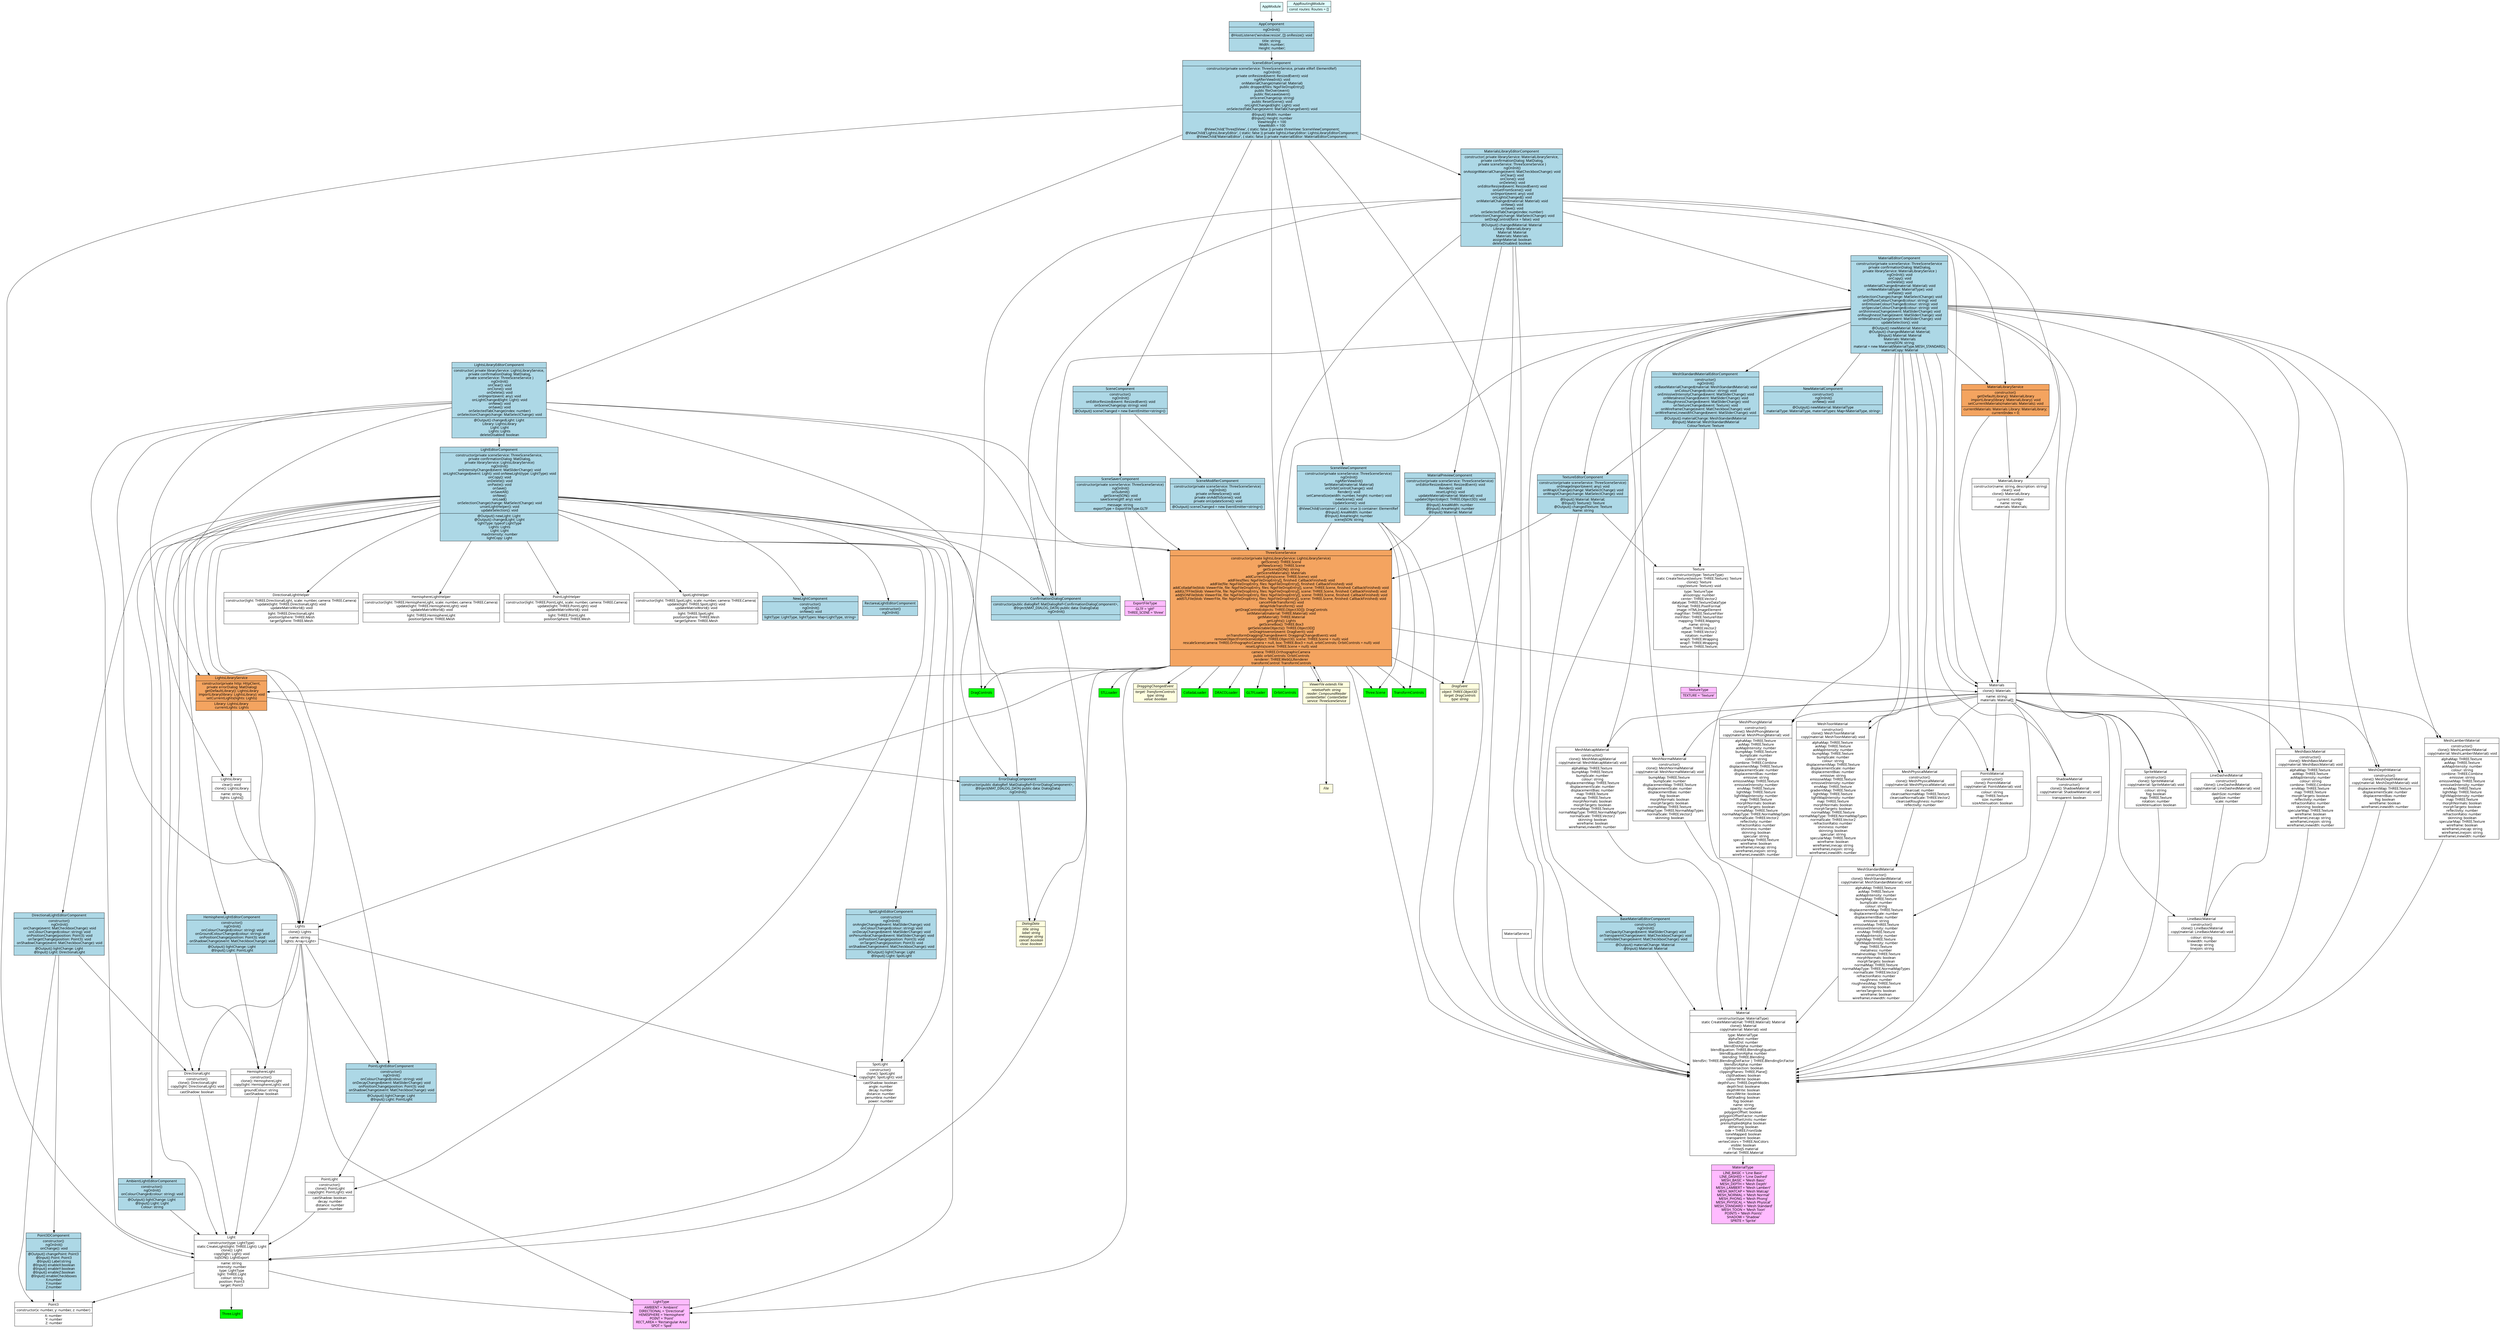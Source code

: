 digraph SceneEditor {
 // Interfaces.
 node [shape=record, fontname="Calibri italic", fontsize="14", style="filled", fillcolor="lightyellow", shape="record"];
 DialogData [label="{DialogData |
  title: string\n
  label: string\n
  message: string\n
  cancel: boolean\n
  close: boolean
 }"]
 DragEvent [label="{DragEvent |
  object: THREE.Object3D\n
  target: DragControls\n
  type: string
 }"]
 DraggingChangedEvent [label="{DraggingChangedEvent |
  target: TransformControls\n
  type: string\n
  value: boolean
 }"]
 ViewerFile [label="{ViewerFile extends File |
  relativePath: string\n
  reader: CompoundReader\n
  contentSetter: ContentSetter\n
  service: ThreeSceneService
 }"]
 File

 // Classes.
 node [fontname="Calibri", fillcolor="white"];
 DirectionalLight [label="{DirectionalLight |
   constructor()\n
   clone(): DirectionalLight\n
   copy(light: DirectionalLight): void
   |
   castShadow: boolean
 }"]
 DirectionalLightHelper [label="{DirectionalLightHelper |
   constructor(light: THREE.DirectionalLight, scale: number, camera: THREE.Camera)\n
   update(light: THREE.DirectionalLight): void\n
   updateMatrixWorld(): void
   |
   light: THREE.DirectionalLight\n
   positionSphere: THREE.Mesh\n
   targetSphere: THREE.Mesh
 }"]
  HemisphereLight [label="{HemisphereLight |
    constructor()\n
    clone(): HemisphereLight\n
    copy(light: HemisphereLight): void
    |
    groundColour: string\n
    castShadow: boolean
  }"]
 HemisphereLightHelper [label="{HemisphereLightHelper |
   constructor(light: THREE.HemisphereLight, scale: number, camera: THREE.Camera)\n
   update(light: THREE.HemisphereLight): void\n
   updateMatrixWorld(): void
   |
   light: THREE.HemisphereLight\n
   positionSphere: THREE.Mesh
 }"]
 Light [label="{Light |
   constructor(type: LightType)\n
   static CreateLight(light: THREE.Light): Light\n
   clone(): Light\n
   copy(light: Light): void\n
   toJSON(): LightExport
   |
    name: string\n
    intensity: number\n
    type: LightType\n
    light: THREE.Light\n
    colour: string\n
    position: Point3\n
    target: Point3
 }"]
 Lights [label="{Lights |
    clone(): Lights
   |
    name: string\n
    lights: Array\<Light\>
 }"]
 LightsLibrary [label="{LightsLibrary |
    clear(): void\n
    clone(): LightsLibrary
    |
    name: string\n
    lights: Lights[]
 }"]
 LineBasicMaterial [label="{LineBasicMaterial |
    constructor()\n
    clone(): LineBasicMaterial\n
    copy(material: LineBasicMaterial): void
    |
    colour: string\n
    linewidth: number\n
    linecap: string\n
    linejoin: string
 }"]
 LineBasicMaterial [label="{LineBasicMaterial |
    constructor()\n
    clone(): LineBasicMaterial\n
    copy(material: LineBasicMaterial): void
    |
    colour: string\n
    linewidth: number\n
    linecap: string\n
    linejoin: string
 }"]
 LineDashedMaterial [label="{LineDashedMaterial |
    constructor()\n
    clone(): LineDashedMaterial\n
    copy(material: LineDashedMaterial): void
    |
    dashSize: number\n
    gapSize: number\n
    scale: number
 }"]
 Material  [label="{Material |
   constructor(type: MaterialType)\n
   static CreateMaterial(mat: THREE.Material): Material\n
   clone(): Material\n
   copy(material: Material): void
   |
    type: MaterialType\n
    alphaTest: number\n
    blendDst: number\n
    blendDstAlpha: number\n
    blendEquation: THREE.BlendingEquation\n
    blendEquationAlpha: number\n
    blending: THREE.Blending\n
    blendSrc: THREE.BlendingDstFactor \| THREE.BlendingSrcFactor\n
    blendSrcAlpha: number\n
    clipIntersection: boolean\n
    clippingPlanes: THREE.Plane[]\n
    clipShadows: boolean\n
    colourWrite: boolean\n
    depthFunc: THREE.DepthModes\n
    depthTest: booleane\n
    depthWrite: boolean\n
    stencilWrite: boolean\n
    flatShading: boolean\n
    fog: boolean\n
    name: string\n
    opacity: number\n
    polygonOffset: boolean\n
    polygonOffsetFactor: number\n
    polygonOffsetUnits: number\n
    premultipliedAlpha: boolean\n
    dithering: boolean\n
    side = THREE.FrontSide\n
    toneMapped: boolean\n
    transparent: boolean\n
    vertexColors = THREE.NoColors\n
    visible: boolean\n
    // ThreeJS material\n
    material: THREE.Material\n
 }"]
 MaterialLibrary [label="{MaterialLibrary |
   constructor(name: string, description: string)\n
   clear(): void\n
   clone(): MaterialLibrary 
   |
    current: number\n
    name: string;\n
    materials: Materials;
 }"]
 Materials [label="{Materials |
    clone(): Materials
   |
    name: string;\n
    materials: Material[];
 }"]
 MeshBasicMaterial [label="{MeshBasicMaterial |
    constructor()\n
    clone(): MeshBasicMaterial\n
    copy(material: MeshBasicMaterial): void
    |
    alphaMap: THREE.Texture\n
    aoMap: THREE.Texture\n
    aoMapIntensity: number\n
    colour: string\n
    combine: THREE.Combine\n
    envMap: THREE.Texture\n
    map: THREE.Texture\n
    morphTargets: boolean\n
    reflectivity: number\n
    refractionRatio: number\n
    skinning: boolean\n
    specularMap: THREE.Texture\n
    wireframe: boolean\n
    wireframeLinecap: string\n
    wireframeLinejoin: string\n
    wireframeLinewidth: number
 }"]
 MeshDepthMaterial [label="{MeshDepthMaterial |
    constructor()\n
    clone(): MeshDepthMaterial\n
    copy(material: MeshDepthMaterial): void
    |
    displacementMap: THREE.Texture\n
    displacementScale: number\n
    displacementBias: number\n
    fog: boolean\n
    wireframe: boolean\n
    wireframeLinewidth: number
 }"]
 MeshLambertMaterial [label="{MeshLambertMaterial |
    constructor()\n
    clone(): MeshLambertMaterial\n
    copy(material: MeshLambertMaterial): void
    |
    alphaMap: THREE.Texture\n
    aoMap: THREE.Texture\n
    aoMapIntensity: number\n
    colour: string\n
    combine: THREE.Combine\n
    emissive: string\n
    emissiveMap: THREE.Texture\n
    emissiveIntensity: number\n
    envMap: THREE.Texture\n
    lightMap: THREE.Texture\n
    lightMapIntensity: number\n
    map: THREE.Texture\n
    morphNormals: boolean\n
    morphTargets: boolean\n
    reflectivity: number\n
    refractionRatio: number\n
    skinning: boolean\n
    specularMap: THREE.Texture\n
    wireframe: boolean\n
    wireframeLinecap: string\n
    wireframeLinejoin: string\n
    wireframeLinewidth: number
 }"]
 MeshMatcapMaterial [label="{MeshMatcapMaterial |
    constructor()\n
    clone(): MeshMatcapMaterial\n
    copy(material: MeshMatcapMaterial): void
    |
    alphaMap: THREE.Texture\n
    bumpMap: THREE.Texture\n
    bumpScale: number\n
    colour: string\n
    displacementMap: THREE.Texture\n
    displacementScale: number\n
    displacementBias: number\n
    map: THREE.Texture\n
    matcap: THREE.Texture\n
    morphNormals: boolean\n
    morphTargets: boolean\n
    normalMap: THREE.Texture\n
    normalMapType: THREE.NormalMapTypes\n
    normalScale: THREE.Vector2\n
    skinning: boolean\n
    wireframe: boolean\n
    wireframeLinewidth: number
 }"]
 MeshNormalMaterial [label="{MeshNormalMaterial |
    constructor()\n
    clone(): MeshNormalMaterial\n
    copy(material: MeshNormalMaterial): void
    |
    bumpMap: THREE.Texture\n
    bumpScale: number\n
    displacementMap: THREE.Texture\n
    displacementScale: number\n
    displacementBias: number\n
    fog: boolean\n
    morphNormals: boolean\n
    morphTargets: boolean\n
    normalMap: THREE.Texture\n
    normalMapType: THREE.NormalMapTypes\n
    normalScale: THREE.Vector2\n
    skinning: boolean
 }"]
 MeshPhongMaterial [label="{MeshPhongMaterial |
    constructor()\n
    clone(): MeshPhongMaterial\n
    copy(material: MeshPhongMaterial): void
    |
    alphaMap: THREE.Texture\n
    aoMap: THREE.Texture\n
    aoMapIntensity: number\n
    bumpMap: THREE.Texture\n
    bumpScale: number\n
    colour: string\n
    combine: THREE.Combine\n
    displacementMap: THREE.Texture\n
    displacementScale: number\n
    displacementBias: number\n
    emissive: string\n
    emissiveMap: THREE.Texture\n
    emissiveIntensity: number\n
    envMap: THREE.Texture\n
    lightMap: THREE.Texture\n
    lightMapIntensity: number\n
    map: THREE.Texture\n
    morphNormals: boolean\n
    morphTargets: boolean\n
    normalMap: THREE.Texture\n
    normalMapType: THREE.NormalMapTypes\n
    normalScale: THREE.Vector2\n
    reflectivity: number\n
    refractionRatio: number\n
    shininess: number\n
    skinning: boolean\n
    specular: string\n
    specularMap: THREE.Texture\n
    wireframe: boolean\n
    wireframeLinecap: string\n
    wireframeLinejoin: string\n
    wireframeLinewidth: number
 }"]
  MeshPhysicalMaterial [label="{MeshPhysicalMaterial |
    constructor()\n
    clone(): MeshPhysicalMaterial\n
    copy(material: MeshPhysicalMaterial): void
    |
    clearcoat: number\n
    clearcoatNormalMap: THREE.Texture\n
    clearcoatNormalScale: THREE.Vector2\n
    clearcoatRoughness: number\n
    reflectivity: number
 }"]
MeshStandardMaterial [label="{MeshStandardMaterial |
    constructor()\n
    clone(): MeshStandardMaterial\n
    copy(material: MeshStandardMaterial): void
    |
    alphaMap: THREE.Texture\n
    aoMap: THREE.Texture\n
    aoMapIntensity: number\n
    bumpMap: THREE.Texture\n
    bumpScale: number\n
    colour: string\n
    displacementMap: THREE.Texture\n
    displacementScale: number\n
    displacementBias: number\n
    emissive: string\n
    emissiveMap: THREE.Texture\n
    emissiveIntensity: number\n
    envMap: THREE.Texture\n
    envMapIntensity: number\n
    lightMap: THREE.Texture\n
    lightMapIntensity: number\n
    map: THREE.Texture\n
    metalness: number\n
    metalnessMap: THREE.Texture\n
    morphNormals: boolean\n
    morphTargets: boolean\n
    normalMap: THREE.Texture\n
    normalMapType: THREE.NormalMapTypes\n
    normalScale: THREE.Vector2\n
    refractionRatio: number\n
    roughness: number\n
    roughnessMap: THREE.Texture\n
    skinning: boolean\n
    vertexTangents: boolean\n
    wireframe: boolean\n
    wireframeLinewidth: number
 }"]
MeshToonMaterial [label="{MeshToonMaterial |
    constructor()\n
    clone(): MeshToonMaterial\n
    copy(material: MeshToonMaterial): void
    |
    alphaMap: THREE.Texture\n
    aoMap: THREE.Texture\n
    aoMapIntensity: number\n
    bumpMap: THREE.Texture\n
    bumpScale: number\n
    colour: string\n
    displacementMap: THREE.Texture\n
    displacementScale: number\n
    displacementBias: number\n
    emissive: string\n
    emissiveMap: THREE.Texture\n
    emissiveIntensity: number\n
    envMap: THREE.Texture\n
    gradientMap: THREE.Texture\n
    lightMap: THREE.Texture\n
    lightMapIntensity: number\n
    map: THREE.Texture\n
    morphNormals: boolean\n
    morphTargets: boolean\n
    normalMap: THREE.Texture\n
    normalMapType: THREE.NormalMapTypes\n
    normalScale: THREE.Vector2\n
    refractionRatio: number\n
    shininess: number\n
    skinning: boolean\n
    specular: string\n
    specularMap: THREE.Texture\n
    wireframe: boolean\n
    wireframeLinecap: string\n
    wireframeLinejoin: string\n
    wireframeLinewidth: number
 }"]
  Point3 [label="{Point3 |
    constructor(x: number, y: number, z: number)
    |
    X: number\n
    Y: number\n
    Z: number\n
  }"]
  PointLight [label="{PointLight |
    constructor()\n
    clone(): PointLight\n
    copy(light: PointLight): void
    |
    castShadow: boolean\n
    decay: number\n
    distance: number\n
    power: number
  }"]
 PointLightHelper [label="{PointLightHelper |
   constructor(light: THREE.PointLight, scale: number, camera: THREE.Camera)\n
   update(light: THREE.PointLight): void\n
   updateMatrixWorld(): void
   |
   light: THREE.PointLight\n
   positionSphere: THREE.Mesh
 }"]
  PointsMaterial [label="{PointsMaterial |
    constructor()\n
    clone(): PointsMaterial\n
    copy(material: PointsMaterial): void
    |
    colour: string\n
    map: THREE.Texture\n
    size: number\n
    sizeAttenuation: boolean
 }"]
  ShadowMaterial [label="{ShadowMaterial |
    constructor()\n
    clone(): ShadowMaterial\n
    copy(material: ShadowMaterial): void
    |
    transparent: boolean
 }"]
  SpotLight [label="{SpotLight |
    constructor()\n
    clone(): SpotLight\n
    copy(light: SpotLight): void
    |
    castShadow: boolean\n
    angle: number\n
    decay: number\n
    distance: number\n
    penumbra: number\n
    power: number
  }"]
 SpotLightHelper [label="{SpotLightHelper |
   constructor(light: THREE.SpotLight, scale: number, camera: THREE.Camera)\n
   update(light: THREE.SpotLight): void\n
   updateMatrixWorld(): void
   |
   light: THREE.SpotLight\n
   positionSphere: THREE.Mesh\n
   targetSphere: THREE.Mesh
 }"]
  SpriteMaterial [label="{SpriteMaterial |
    constructor()\n
    clone(): SpriteMaterial\n
    copy(material: SpriteMaterial): void
    |
    colour: string\n
    fog: boolean\n
    map: THREE.Texture\n
    rotation: number\n
    sizeAttenuation: boolean
 }"]
  Texture [label="{Texture |
    constructor(type: TextureType)\n
    static CreateTexture(texture: THREE.Texture): Texture\n
    clone(): Texture\n
    copy(texture: Texture): void
    |
    type: TextureType\n
    anisotropy: number\n
    center: THREE.Vector2\n
    datatype: THREE.TextureDataType\n
    format: THREE.PixelFormat\n
    image: HTMLImageElement\n
    magFilter: THREE.TextureFilter\n
    minFilter: THREE.TextureFilter\n
    mapping: THREE.Mapping\n
    name: string\n
    offset: THREE.Vector2\n
    repeat: THREE.Vector2\n
    rotation: number\n
    wrapS: THREE.Wrapping\n
    wrapT: THREE.Wrapping\n
    texture: THREE.Texture;
 }"]

 // Template classes.
 node [fontname="Calibri", fillcolor="lightyellow"];
 
 // Enumerators.
 node [fontname="Calibri", fillcolor="plum1"];
 ExportFileType [label="{ExportFileType |
    GLTF = 'gltf'\n
    THREE_SCENE = 'three'
 }"]
 LightType [label="{LightType |
    AMBIENT = 'Ambient'\n
    DIRECTIONAL = 'Directional'\n
    HEMISPHERE = 'Hemisphere'\n
    POINT = 'Point'\n
    RECT_AREA = 'Rectangular Area'\n
    SPOT = 'Spot'
 }"]
 MaterialType [label="{MaterialType |
    LINE_BASIC = 'Line Basic'\n
    LINE_DASHED = 'Line Dashed'\n
    MESH_BASIC = 'Mesh Basic'\n
    MESH_DEPTH = 'Mesh Depth'\n
    MESH_LAMBERT = 'Mesh Lambert'\n
    MESH_MATCAP = 'Mesh Matcap'\n
    MESH_NORMAL = 'Mesh Normal'\n
    MESH_PHONG = 'Mesh Phong'\n
    MESH_PHYSICAL = 'Mesh Physical'\n
    MESH_STANDARD = 'Mesh Standard'\n
    MESH_TOON = 'Mesh Toon'\n
    POINTS = 'Mesh Points'\n
    SHADOW = 'Shadow'\n
    SPRITE = 'Sprite'
 }"]
 TextureType [label="{TextureType |
    TEXTURE = 'Texture'
 }"]

 // External classes.
 node [fillcolor="green"];
 ColladaLoader
 DRACOLoader
 DragControls
 GLTFLoader
 OrbitControls
 STLLoader
 ThreeLight [label="Three.Light"]
 ThreeScene [label="Three.Scene"]
 TransformControls

 // Components
 node [fillcolor="lightblue"]
 AmbientLightEditorComponent [label="{AmbientLightEditorComponent |
   constructor()\n
   ngOnInit()\n
   onColourChanged(colour: string): void
   |
   @Output() lightChange: Light\n
   @Input() Light: Light\n
   Colour: string
}"]
 BaseMaterialEditorComponent [label="{BaseMaterialEditorComponent |
   constructor()\n
   ngOnInit()\n
   onOpacityChanged(event: MatSliderChange): void\n
   onTransparentChange(event: MatCheckboxChange): void\n
   onVisibleChange(event: MatCheckboxChange): void
   |
   @Output() materialChange: Material\n
   @Input() Material: Material\n
}"]
 ConfirmationDialogComponent [label="{ConfirmationDialogComponent |
   constructor(public dialogRef: MatDialogRef\<ConfirmationDialogComponent\>,\n
    @Inject(MAT_DIALOG_DATA) public data: DialogData)\n
   ngOnInit()
   |
}"]
 DirectionalLightEditorComponent [label="{DirectionalLightEditorComponent |
   constructor()\n
   ngOnInit()\n
   onChange(event: MatCheckboxChange): void\n
   onColourChanged(colour: string): void\n
   onPositionChange(position: Point3): void\n
   onTargetChange(position: Point3): void\n
   onShadowChange(event: MatCheckboxChange): void
   |
   @Output() lightChange: Light\n
   @Input() Light: DirectionalLight
}"]
 ErrorDialogComponent [label="{ErrorDialogComponent |
   constructor(public dialogRef: MatDialogRef\<ErrorDialogComponent\>,\n
    @Inject(MAT_DIALOG_DATA) public data: DialogData)\n
   ngOnInit()
   |
}"]
 HemisphereLightEditorComponent [label="{HemisphereLightEditorComponent |
   constructor()\n
   ngOnInit()\n
   onColourChanged(colour: string): void\n
   onGroundColourChanged(colour: string): void\n
   onPositionChange(position: Point3): void\n
   onShadowChange(event: MatCheckboxChange): void
   |
   @Output() lightChange: Light\n
   @Input() Light: PointLight
}"]
 LightEditorComponent [label="{LightEditorComponent |
   constructor(private sceneService: ThreeSceneService,\n
   private confirmationDialog: MatDialog,\n
   private libraryService: LightsLibraryService)\n
   ngOnInit()\n
   onIntensityChanged(event: MatSliderChange): void\n
   onLightChanged(event: Light): void
   onNewLight(type: LightType): void\n
   onCopy(): void\n
   onDelete(): void\n
   onPaste(): void\n
   onSave()\n
   onSaveAll()\n
   onNew()\n
   onLoad()\n
   onSelectionChange(change: MatSelectChange): void\n
   unsetLightHelper(): void\n
   updateSelection(): void
   |
   @Output() newLight: Light\n
   @Output() changedLight: Light\n
   lightType: typeof LightType\n
   Lights: Lights\n
   Light: Light\n
   maxIntensity: number\n
   lightCopy: Light
}"]
 LightsLibraryEditorComponent [label="{LightsLibraryEditorComponent |
   constructor(
      private libraryService: LightsLibraryService,\n
      private confirmationDialog: MatDialog,\n
      private sceneService: ThreeSceneService   
   )\n
   ngOnInit()\n
   onClear(): void\n
   onClone(): void\n
   onDelete(): void\n
   onImport(event: any): void\n
   onLightChanged(light: Light): void\n
   onNew(): void\n
   onSave(): void\n
   onSelectedTabChange(index: number)\n
   onSelectionChange(change: MatSelectChange): void
   |
   @Output() changedLight: Light\n
   Library: LightsLibrary\n
   Light: Light\n
   Lights: Lights\n
   deleteDisabled: boolean
}"]
 MaterialEditorComponent [label="{MaterialEditorComponent |
   constructor(private sceneService: ThreeSceneService\n
    private confirmationDialog: MatDialog,\n
    private libraryService: MaterialLibraryService
   )\n
   ngOnInit(): void\n
   onCopy(): void\n
   onDelete(): void\n
   onMaterialChanged(material: Material): void\n
   onNewMaterial(type: MaterialType): void\n
   onPaste(): void\n
   onSelectionChange(change: MatSelectChange): void\n
   onDiffuseColourChanged(colour: string): void\n
   onEmissiveColourChanged(colour: string): void\n
   onSpecularColourChanged(colour: string): void\n
   onShininessChange(event: MatSliderChange): void\n
   onRoughnessChange(event: MatSliderChange): void\n
   onMetalnessChange(event: MatSliderChange): void\n
   updateSelection(): void
   |
  @Output() newMaterial: Material;\n
  @Output() changedMaterial: Material;\n
  @Input() Material: Material\n
  Materials: Materials\n
  sceneJSON: string;\n
  material = new Material(MaterialType.MESH_STANDARD);\n
  materialCopy: Material
}"]
 MaterialPreviewComponent [label="{MaterialPreviewComponent |
   constructor(private sceneService: ThreeSceneService)\n
   onEditorResized(event: ResizedEvent): void\n
   Render(): void\n
   resetLights(): void\n
   updateMaterial(material: Material): void\n
   updateObject(object: THREE.Object3D): void
   |
   @Input() AreaWidth: number\n
   @Input() AreaHeight: number\n
   @Input() Material: Material
}"]
 MaterialsLibraryEditorComponent [label="{MaterialsLibraryEditorComponent |
   constructor(
      private libraryService: MaterialLibraryService,\n
      private confirmationDialog: MatDialog,\n
      private sceneService: ThreeSceneService   
   )\n
   ngOnInit()\n
   onAssignMaterialChange(event: MatCheckboxChange): void\n
   onClear(): void\n
   onClone(): void\n
   onDelete(): void\n
   onEditorResized(event: ResizedEvent): void\n
   onGetFromScene(): void\n
   onImport(event: any): void\n
   onLightsChanged(): void\n
   onMaterialChanged(material: Material): void\n
   onNew(): void\n
   onSave(): void\n
   onSelectedTabChange(index: number)\n
   onSelectionChange(change: MatSelectChange): void\n
   setDragControl(force = false): void
   |
   @Output() changedMaterial: Material\n
   Library: MaterialLibrary\n
   Material: Material\n
   Materials: Materials\n
   assignMaterial: boolean\n
   deleteDisabled: boolean
}"]
 MeshStandardMaterialEditorComponent [label="{MeshStandardMaterialEditorComponent |
   constructor()\n
   ngOnInit()\n
   onBaseMaterialChanged(material: MeshStandardMaterial): void\n
   onColourChanged(colour: string): void\n
   onEmissiveIntensityChanged(event: MatSliderChange): void\n
   onMetalnessChanged(event: MatSliderChange): void\n
   onRoughnessChanged(event: MatSliderChange): void\n
   onTextureChanged(event: Texture): void\n
   onWireframeChange(event: MatCheckboxChange): void\n
   onWireframeLinewidthChanged(event: MatSliderChange): void
   |
   @Output() materialChange: MeshStandardMaterial\n
   @Input() Material: MeshStandardMaterial\n
   ColourTexture: Texture\n
}"]
 NewLightComponent [label="{NewLightComponent |
   constructor()\n
   ngOnInit()\n
   onNew(): void\n
   |
   lightType: LightType,
   lightTypes: Map\<LightType, string\>\n
}"]
 NewMaterialComponent [label="{NewMaterialComponent |
   constructor()\n
   ngOnInit()\n
   onNew(): void\n
   |
   @Output() newMaterial: MaterialType\n
   materialType: MaterialType,
   materialTypes: Map\<MaterialType, string\>\n
}"]
 Point3DComponent [label="{Point3DComponent |
   constructor()\n
   ngOnInit()\n
   onChange(): void
   |
   @Output() changePoint: Point3\n
   @Input() Point: Point3\n
   @Input() Label:string\n
   @Input() enableX:boolean\n
   @Input() enableY:boolean\n
   @Input() enableZ:boolean\n   
   @Input() enableCheckboxes\n
   X:number\n
   Y:number\n
   Z:number\n
}"]
 PointLightEditorComponent [label="{PointLightEditorComponent |
   constructor()\n
   ngOnInit()\n
   onColourChanged(colour: string): void\n
   onDecayChanged(event: MatSliderChange): void\n
   onPositionChange(position: Point3): void\n
   onShadowChange(event: MatCheckboxChange): void
   |
   @Output() lightChange: Light\n
   @Input() Light: PointLight
}"]
 RectareaLightEditorComponent [label="{RectareaLightEditorComponent |
   constructor()\n
   ngOnInit()
}"]
 SceneComponent [label="{SceneComponent |
   constructor()\n
   ngOnInit()\n
   onEditorResized(event: ResizedEvent): void\n
   onSceneChange(op: string): void
   |
   @Output() sceneChanged = new EventEmitter\<string\>()
}"]
 SceneEditorComponent [label="{SceneEditorComponent |
   constructor(private sceneService: ThreeSceneService,
    private elRef: ElementRef)\n
   ngOnInit()\n
   private onResized(event: ResizedEvent): void\n
   ngAfterViewInit(): void\n
   onMaterialChange(material: Material)\n
   public dropped(files: NgxFileDropEntry[]\n
   public fileOver(event)\n
   public fileLeave(event)\n
   onSceneChange(op: string)\n
   public ResetScene(): void\n
   onLightChanged(light: Light): void\n
   onSelectedTabChange(event: MatTabChangeEvent): void
   |
   @Input() Width: number\n
   @Input() Height: number\n
   ViewHeight = 100\n
   ViewWidth = 100\n
   @ViewChild(\'ThreeJSView\', \{ static: false \}) private threeView: SceneViewComponent;\n
   @ViewChild('LightsLibraryEditor', \{ static: false \}) private lightsLirbaryEditor: LightsLibraryEditorComponent;\n
   @ViewChild('MaterialEditor', \{ static: false \}) private materialEditor: MaterialEditorComponent;
}"]
 SceneModifierComponent [label="{SceneModifierComponent |
   constructor(private sceneService: ThreeSceneService)\n
   ngOnInit()\n
   private onNewScene(): void\n
   private onAddToScene(): void\n
   private onUpdateScene(): void
   |
   @Output() sceneChanged = new EventEmitter\<string\>()
}"]
 SceneSaverComponent [label="{SceneSaverComponent |
   constructor(private sceneService: ThreeSceneService)\n
   ngOnInit()\n
   onSubmit()\n
   getSceneJSON(): void\n
   saveScene(gltf: any): void
   |
   message: string\n
   exportType = ExportFileType.GLTF
}"]
 SceneViewComponent [label="{SceneViewComponent |
   constructor(private sceneService: ThreeSceneService)\n
   ngOnInit()\n
   ngAfterViewInit()\n
   SetMaterial(material: Material)\n
   onOrbitControlChange(): void\n
   Render(): void\n
   setCameraSize(width: number, height: number): void\n
   newScene(): void\n
   UpdateScene(): void
   |
   @ViewChild('container', \{ static: true \}) container: ElementRef\n
   @Input() AreaWidth: number\n
   @Input() AreaHeight: number\n
   sceneJSON: string\n
}"]
 SpotLightEditorComponent [label="{SpotLightEditorComponent |
   constructor()\n
   ngOnInit()\n
   onAngleChanged(event: MatSliderChange): void\n
   onColourChanged(colour: string): void\n
   onDecayChanged(event: MatSliderChange): void\n
   onPenumbraChanged(event: MatSliderChange): void\n
   onPositionChange(position: Point3): void\n
   onTargetChange(position: Point3): void\n
   onShadowChange(event: MatCheckboxChange): void
   |
   @Output() lightChange: Light\n
   @Input() Light: SpotLight
}"]
 TextureEditorComponent [label="{TextureEditorComponent |
   constructor(private sceneService: ThreeSceneService)\n
   onImageImport(event: any): void\n
   onWrapUChange(change: MatSelectChange): void\n
   onWrapVChange(change: MatSelectChange): void
   |
   @Input() Material: Material;\n
   @Input() Texture(): Texture\n
   @Output() changedTexture: Texture\n
   Name: string
}"]
 AppComponent [label="{AppComponent |
   ngOnInit()\n
   |
   @HostListener('window:resize', []) onResize(): void
   |
  title: string;\n
  Width: number;\n
  Height: number;\n
}"]

 // Services
 node [fillcolor="sandybrown"]
 LightsLibraryService [label="{LightsLibraryService |
   constructor(private http: HttpClient,\n
   private errorDialog: MatDialog)\n
   getDefaultLibrary(): LightsLibrary\n
   importLibrary(library: LightsLibrary): void\n
   setCurrentLights(lights: Lights)
   |
   Library: LightsLibrary\n
   currentLights: Lights
 }"]
 MaterialLibraryService [label="{MaterialLibraryService |
   constructor()\n
   getDefaultLibrary(): MaterialLibrary\n
   importLibrary(library: MaterialLibrary): void\n
   setCurrentMaterials(materials: Materials): void
   |
   currentMaterials: Materials
   Library: MaterialLibrary;\n
   currentIndex = 0;
 }"]
 ThreeSceneService [label="{ThreeSceneService |
   constructor(private lightsLibraryService: LightsLibraryService)\n
   getScene(): THREE.Scene\n
   getNewScene(): THREE.Scene\n
   getSceneJSON(): string\n
   getSceneMaterials(): Materials\n
   addCurrentLights(scene: THREE.Scene): void\n
   addFiles(files: NgxFileDropEntry[], finished: CallbackFinished): void\n
   addFile(file: NgxFileDropEntry, files: NgxFileDropEntry[], finished: CallbackFinished): void\n
   addColladaFile(blob: ViewerFile, file: NgxFileDropEntry, files: NgxFileDropEntry[], scene: THREE.Scene, finished: CallbackFinished): void \n
   addGLTFFile(blob: ViewerFile, file: NgxFileDropEntry, files: NgxFileDropEntry[], scene: THREE.Scene, finished: CallbackFinished): void \n
   addJSONFile(blob: ViewerFile, file: NgxFileDropEntry, files: NgxFileDropEntry[], scene: THREE.Scene, finished: CallbackFinished): void\n
   addSTLFile(blob: ViewerFile, file: NgxFileDropEntry, files: NgxFileDropEntry[], scene: THREE.Scene, finished: CallbackFinished): void\n
   cancelHideTransform(): void\n
   delayHideTransform(): void\n
   getDragControl(objects: THREE.Object3D[]): DragControls\n
   setMaterial(material: THREE.Material): void\n
   getMaterial(): THREE.Material\n
   getLights(): Lights\n
   getSceneBox(): THREE.Box3\n
   getSelectableObjects(): THREE.Object3D[]\n
   onDragHoveron(event: DragEvent): void\n
   onTransformDraggingChanged(event: DraggingChangedEvent): void\n
   removeObjectFromScene(object: THREE.Object3D, scene: THREE.Scene = null): void\n
   rescaleScene(camera: THREE.OrthographicCamera = null, box: THREE.Box3 = null, orbitControls: OrbitControls = null): void\n
   resetLights(scene: THREE.Scene = null): void
   |
   camera: THREE.OrthographicCamera\n
   public orbitControls: OrbitControls\n
   renderer: THREE.WebGLRenderer\n
   transformControl: TransformControls
 }"]

 // Modules
 node [fillcolor="lightcyan"]
 AppRoutingModule [label="{AppRoutingModule |
   const routes: Routes = []
 }"]
 AppModule

 // Inheritance.
 node [fillcolor="white"];
 AmbientLightEditorComponent->Light
 BaseMaterialEditorComponent->Material
 ConfirmationDialogComponent->DialogData
 DirectionalLight->Light
 DirectionalLightEditorComponent->DirectionalLight
 DirectionalLightEditorComponent->Point3
 DirectionalLightEditorComponent->Point3DComponent
 ErrorDialogComponent->DialogData
 HemisphereLight->Light
 HemisphereLightEditorComponent->HemisphereLight
 Light->LightType
 Light->Point3
 Light->ThreeLight
 LightEditorComponent->AmbientLightEditorComponent
 LightEditorComponent->DirectionalLight
 LightEditorComponent->DirectionalLightEditorComponent
 LightEditorComponent->DirectionalLightHelper
 LightEditorComponent->DragControls
 LightEditorComponent->ConfirmationDialogComponent
 LightEditorComponent->HemisphereLight
 LightEditorComponent->HemisphereLightEditorComponent
 LightEditorComponent->HemisphereLightHelper
 LightEditorComponent->Light
 LightEditorComponent->Lights
 LightEditorComponent->LightsLibraryService
 LightEditorComponent->LightType
 LightEditorComponent->NewLightComponent
 LightEditorComponent->PointLight
 LightEditorComponent->PointLightEditorComponent
 LightEditorComponent->PointLightHelper
 LightEditorComponent->RectareaLightEditorComponent
 LightEditorComponent->SpotLight
 LightEditorComponent->SpotLightEditorComponent
 LightEditorComponent->SpotLightHelper
 LightEditorComponent->ThreeSceneService
 Lights->DirectionalLight
 Lights->HemisphereLight
 Lights->Light
 Lights->LightType
 Lights->PointLightEditorComponent
 Lights->SpotLight
 LightsLibrary->Lights
 LightsLibraryEditorComponent->ConfirmationDialogComponent
 LightsLibraryEditorComponent->ErrorDialogComponent
 LightsLibraryEditorComponent->Light
 LightsLibraryEditorComponent->Lights
 LightsLibraryEditorComponent->LightEditorComponent
 LightsLibraryEditorComponent->LightsLibrary
 LightsLibraryEditorComponent->LightsLibraryService
 LightsLibraryEditorComponent->ThreeSceneService
 LightsLibraryService->ErrorDialogComponent
 LightsLibraryService->Lights
 LightsLibraryService->LightsLibrary
 LineBasicMaterial->Material
 LineDashedMaterial->LineBasicMaterial
 AppComponent->SceneEditorComponent
 AppModule->AppComponent
 MaterialLibraryService->MaterialLibrary
 MaterialLibraryService->Materials
 MaterialLibrary->Materials
 Material->MaterialType
 Materials->Material
 Materials->LineBasicMaterial
 Materials->LineDashedMaterial
 Materials->MeshBasicMaterial
 Materials->MeshDepthMaterial
 Materials->MeshLambertMaterial
 Materials->MeshMatcapMaterial
 Materials->MeshNormalMaterial
 Materials->MeshPhongMaterial
 Materials->MeshPhysicalMaterial
 Materials->MeshStandardMaterial
 Materials->MeshToonMaterial
 Materials->PointsMaterial
 Materials->ShadowMaterial
 Materials->SpriteMaterial
 MaterialService->Material
 MaterialEditorComponent->ConfirmationDialogComponent
 MaterialEditorComponent->LineBasicMaterial
 MaterialEditorComponent->LineDashedMaterial
 MaterialEditorComponent->Material
 MaterialEditorComponent->MaterialLibraryService
 MaterialEditorComponent->Materials
 MaterialEditorComponent->MeshBasicMaterial
 MaterialEditorComponent->MeshDepthMaterial
 MaterialEditorComponent->MeshLambertMaterial
 MaterialEditorComponent->MeshMatcapMaterial
 MaterialEditorComponent->MeshNormalMaterial
 MaterialEditorComponent->MeshPhongMaterial
 MaterialEditorComponent->MeshPhysicalMaterial
 MaterialEditorComponent->MeshStandardMaterial
 MaterialEditorComponent->MeshStandardMaterialEditorComponent
 MaterialEditorComponent->MeshToonMaterial
 MaterialEditorComponent->NewMaterialComponent
 MaterialEditorComponent->PointsMaterial
 MaterialEditorComponent->ShadowMaterial
 MaterialEditorComponent->SpriteMaterial
 MaterialEditorComponent->ThreeSceneService
 MaterialEditorComponent->TextureEditorComponent
 MaterialsLibraryEditorComponent->ConfirmationDialogComponent
 MaterialsLibraryEditorComponent->DragEvent
 MaterialsLibraryEditorComponent->ErrorDialogComponent
 MaterialsLibraryEditorComponent->Material
 MaterialsLibraryEditorComponent->MaterialEditorComponent
 MaterialsLibraryEditorComponent->MaterialLibrary
 MaterialsLibraryEditorComponent->MaterialLibraryService
 MaterialsLibraryEditorComponent->MaterialPreviewComponent
 MaterialsLibraryEditorComponent->Materials
 MaterialsLibraryEditorComponent->ThreeSceneService
 MaterialPreviewComponent->Material
 MaterialPreviewComponent->ThreeSceneService
 MeshBasicMaterial->Material
 MeshDepthMaterial->Material
 MeshLambertMaterial->Material
 MeshMatcapMaterial->Material
 MeshNormalMaterial->Material
 MeshPhongMaterial->Material
 MeshPhysicalMaterial->MeshStandardMaterial
 MeshStandardMaterial->Material
 MeshStandardMaterialEditorComponent->BaseMaterialEditorComponent
 MeshStandardMaterialEditorComponent->MeshStandardMaterial
 MeshStandardMaterialEditorComponent->Texture
 MeshStandardMaterialEditorComponent->TextureEditorComponent
 MeshToonMaterial->Material
 Point3DComponent->Point3
 PointLight->Light
 PointLightEditorComponent->PointLight
 PointsMaterial->Material
 SceneComponent->SceneModifierComponent
 SceneComponent->SceneSaverComponent
 SceneEditorComponent->Light
 SceneEditorComponent->LightsLibraryEditorComponent
 SceneEditorComponent->MaterialsLibraryEditorComponent
 SceneEditorComponent->SceneComponent
 SceneEditorComponent->SceneViewComponent
 SceneEditorComponent->ThreeSceneService
 SceneEditorComponent->Material
 SceneModifierComponent->ThreeSceneService
 SceneSaverComponent->ExportFileType
 SceneSaverComponent->ThreeSceneService
 SceneViewComponent->ThreeSceneService
 SceneViewComponent->Material
 SceneViewComponent->ThreeScene
 SceneViewComponent->TransformControls
 ShadowMaterial->Material
 SpotLight->Light
 SpotLightEditorComponent->SpotLight
 SpriteMaterial->Material
 Texture->TextureType
 TextureEditorComponent->Material
 TextureEditorComponent->Texture
 TextureEditorComponent->ThreeSceneService
 ThreeSceneService->ColladaLoader
 ThreeSceneService->DRACOLoader
 ThreeSceneService->DragControls
 ThreeSceneService->DragEvent
 ThreeSceneService->DraggingChangedEvent
 ThreeSceneService->GLTFLoader
 ThreeSceneService->Light
 ThreeSceneService->Lights
 ThreeSceneService->LightsLibraryService
 ThreeSceneService->LightType
 ThreeSceneService->Material
 ThreeSceneService->Materials
 ThreeSceneService->OrbitControls
 ThreeSceneService->STLLoader
 ThreeSceneService->ThreeScene
 ThreeSceneService->TransformControls
 ThreeSceneService->ViewerFile
 ViewerFile->File
 ViewerFile->ThreeSceneService
}